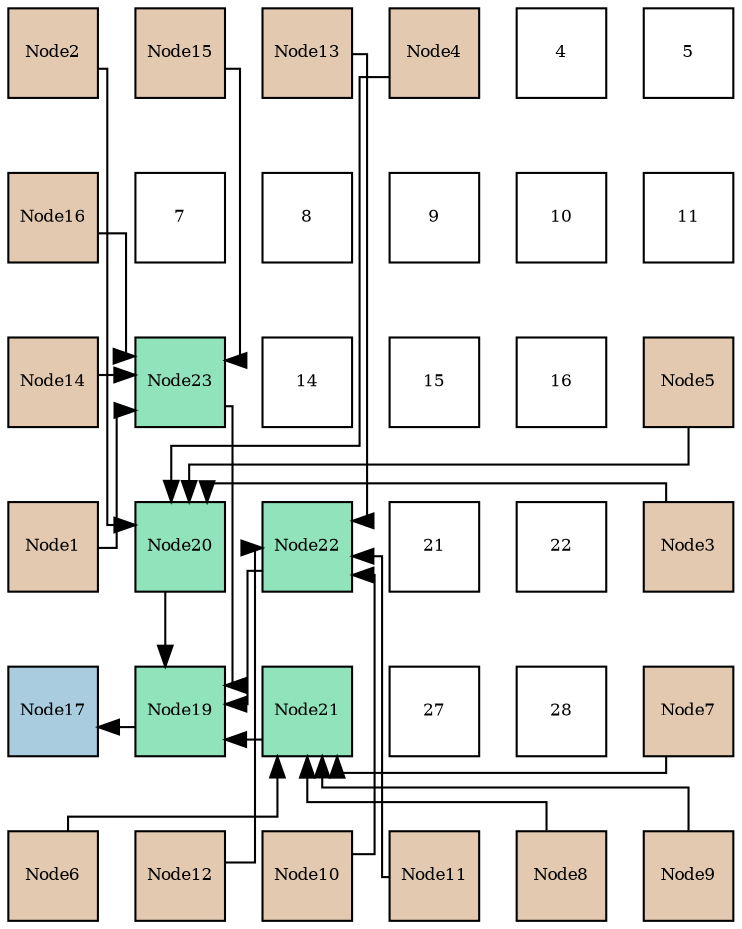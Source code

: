 digraph layout{
 rankdir=TB;
 splines=ortho;
 node [style=filled shape=square fixedsize=true width=0.6];
0[label="Node2", fontsize=8, fillcolor="#e3c9af"];
1[label="Node15", fontsize=8, fillcolor="#e3c9af"];
2[label="Node13", fontsize=8, fillcolor="#e3c9af"];
3[label="Node4", fontsize=8, fillcolor="#e3c9af"];
4[label="4", fontsize=8, fillcolor="#ffffff"];
5[label="5", fontsize=8, fillcolor="#ffffff"];
6[label="Node16", fontsize=8, fillcolor="#e3c9af"];
7[label="7", fontsize=8, fillcolor="#ffffff"];
8[label="8", fontsize=8, fillcolor="#ffffff"];
9[label="9", fontsize=8, fillcolor="#ffffff"];
10[label="10", fontsize=8, fillcolor="#ffffff"];
11[label="11", fontsize=8, fillcolor="#ffffff"];
12[label="Node14", fontsize=8, fillcolor="#e3c9af"];
13[label="Node23", fontsize=8, fillcolor="#91e3bb"];
14[label="14", fontsize=8, fillcolor="#ffffff"];
15[label="15", fontsize=8, fillcolor="#ffffff"];
16[label="16", fontsize=8, fillcolor="#ffffff"];
17[label="Node5", fontsize=8, fillcolor="#e3c9af"];
18[label="Node1", fontsize=8, fillcolor="#e3c9af"];
19[label="Node20", fontsize=8, fillcolor="#91e3bb"];
20[label="Node22", fontsize=8, fillcolor="#91e3bb"];
21[label="21", fontsize=8, fillcolor="#ffffff"];
22[label="22", fontsize=8, fillcolor="#ffffff"];
23[label="Node3", fontsize=8, fillcolor="#e3c9af"];
24[label="Node17", fontsize=8, fillcolor="#a9ccde"];
25[label="Node19", fontsize=8, fillcolor="#91e3bb"];
26[label="Node21", fontsize=8, fillcolor="#91e3bb"];
27[label="27", fontsize=8, fillcolor="#ffffff"];
28[label="28", fontsize=8, fillcolor="#ffffff"];
29[label="Node7", fontsize=8, fillcolor="#e3c9af"];
30[label="Node6", fontsize=8, fillcolor="#e3c9af"];
31[label="Node12", fontsize=8, fillcolor="#e3c9af"];
32[label="Node10", fontsize=8, fillcolor="#e3c9af"];
33[label="Node11", fontsize=8, fillcolor="#e3c9af"];
34[label="Node8", fontsize=8, fillcolor="#e3c9af"];
35[label="Node9", fontsize=8, fillcolor="#e3c9af"];
edge [constraint=false, style=vis];25 -> 24;
19 -> 25;
26 -> 25;
20 -> 25;
13 -> 25;
0 -> 19;
23 -> 19;
3 -> 19;
17 -> 19;
30 -> 26;
29 -> 26;
34 -> 26;
35 -> 26;
32 -> 20;
33 -> 20;
31 -> 20;
2 -> 20;
18 -> 13;
12 -> 13;
1 -> 13;
6 -> 13;
edge [constraint=true, style=invis];
0 -> 6 -> 12 -> 18 -> 24 -> 30;
1 -> 7 -> 13 -> 19 -> 25 -> 31;
2 -> 8 -> 14 -> 20 -> 26 -> 32;
3 -> 9 -> 15 -> 21 -> 27 -> 33;
4 -> 10 -> 16 -> 22 -> 28 -> 34;
5 -> 11 -> 17 -> 23 -> 29 -> 35;
rank = same {0 -> 1 -> 2 -> 3 -> 4 -> 5};
rank = same {6 -> 7 -> 8 -> 9 -> 10 -> 11};
rank = same {12 -> 13 -> 14 -> 15 -> 16 -> 17};
rank = same {18 -> 19 -> 20 -> 21 -> 22 -> 23};
rank = same {24 -> 25 -> 26 -> 27 -> 28 -> 29};
rank = same {30 -> 31 -> 32 -> 33 -> 34 -> 35};
}
